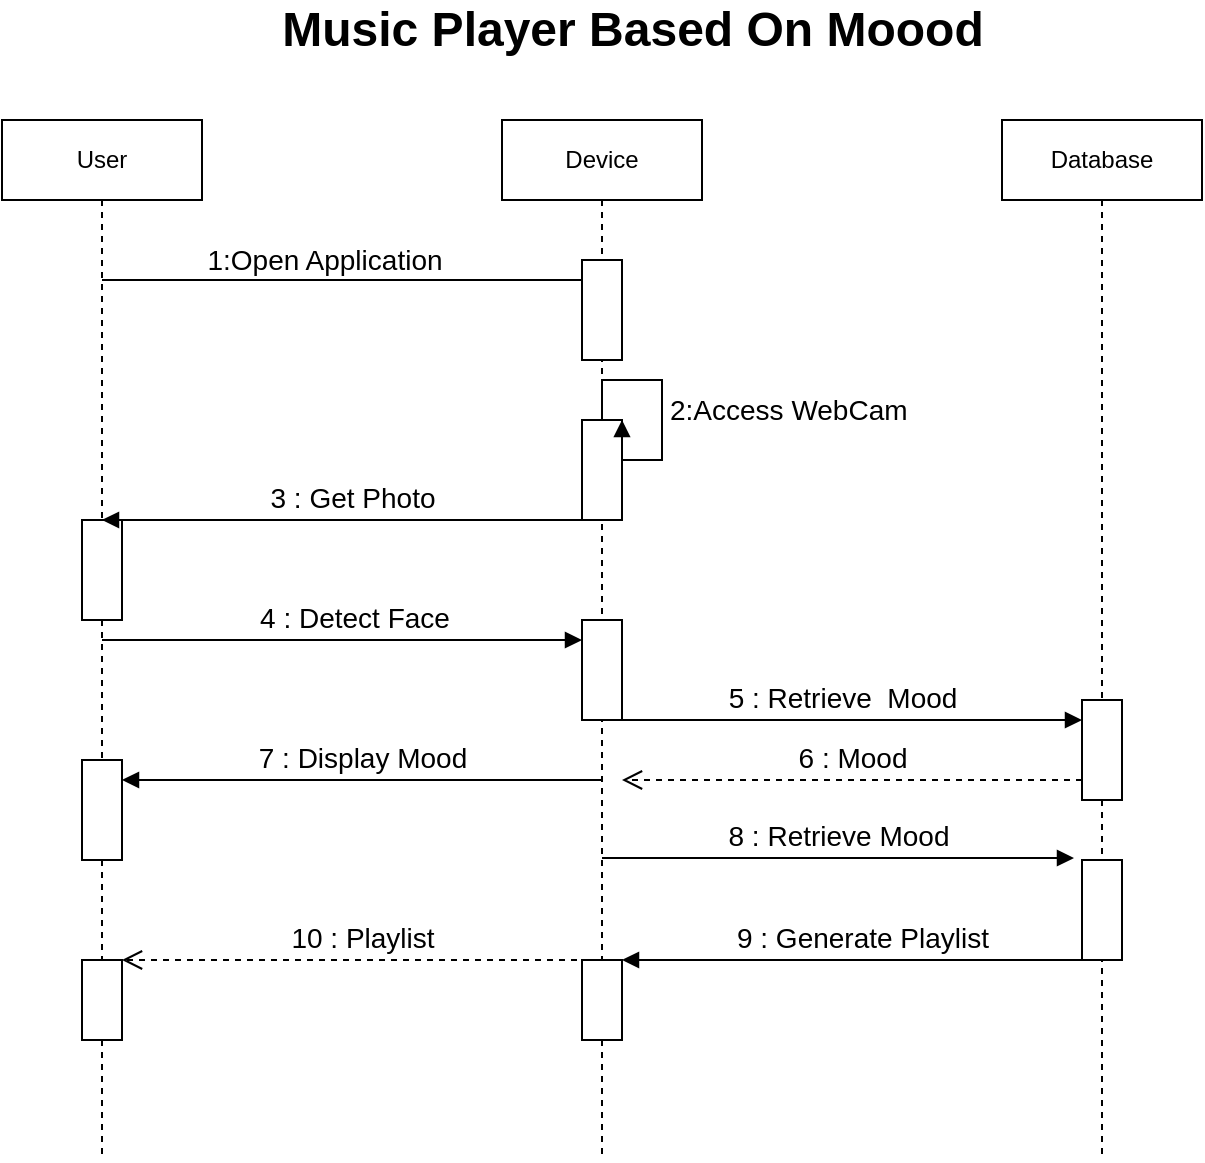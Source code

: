 <mxfile version="15.2.7" type="github">
  <diagram id="mHaFDvIf69IDbu5H4AM7" name="Page-1">
    <mxGraphModel dx="1102" dy="522" grid="1" gridSize="10" guides="1" tooltips="1" connect="1" arrows="1" fold="1" page="1" pageScale="1" pageWidth="850" pageHeight="1100" math="0" shadow="0">
      <root>
        <mxCell id="0" />
        <mxCell id="1" parent="0" />
        <mxCell id="Erq4Kn2jwzcBTeVYQUEs-11" value="" style="html=1;verticalAlign=bottom;labelBackgroundColor=none;endArrow=block;endFill=1;" parent="1" source="Erq4Kn2jwzcBTeVYQUEs-14" target="Erq4Kn2jwzcBTeVYQUEs-13" edge="1">
          <mxGeometry width="160" relative="1" as="geometry">
            <mxPoint x="150" y="160" as="sourcePoint" />
            <mxPoint x="390" y="170" as="targetPoint" />
            <Array as="points">
              <mxPoint x="370" y="160" />
            </Array>
          </mxGeometry>
        </mxCell>
        <mxCell id="Erq4Kn2jwzcBTeVYQUEs-15" value="&lt;font style=&quot;font-size: 14px&quot;&gt;1:Open Application&lt;/font&gt;" style="edgeLabel;html=1;align=center;verticalAlign=middle;resizable=0;points=[];" parent="Erq4Kn2jwzcBTeVYQUEs-11" vertex="1" connectable="0">
          <mxGeometry x="-0.276" y="1" relative="1" as="geometry">
            <mxPoint x="20" y="-9" as="offset" />
          </mxGeometry>
        </mxCell>
        <mxCell id="Erq4Kn2jwzcBTeVYQUEs-13" value="Device" style="shape=umlLifeline;perimeter=lifelinePerimeter;whiteSpace=wrap;html=1;container=1;collapsible=0;recursiveResize=0;outlineConnect=0;" parent="1" vertex="1">
          <mxGeometry x="340" y="80" width="100" height="520" as="geometry" />
        </mxCell>
        <mxCell id="Erq4Kn2jwzcBTeVYQUEs-16" value="" style="html=1;points=[];perimeter=orthogonalPerimeter;" parent="Erq4Kn2jwzcBTeVYQUEs-13" vertex="1">
          <mxGeometry x="40" y="70" width="20" height="50" as="geometry" />
        </mxCell>
        <mxCell id="Erq4Kn2jwzcBTeVYQUEs-20" value="" style="html=1;points=[];perimeter=orthogonalPerimeter;" parent="Erq4Kn2jwzcBTeVYQUEs-13" vertex="1">
          <mxGeometry x="40" y="150" width="20" height="50" as="geometry" />
        </mxCell>
        <mxCell id="Erq4Kn2jwzcBTeVYQUEs-21" value="&lt;font style=&quot;font-size: 14px&quot;&gt;2:Access WebCam&lt;/font&gt;" style="edgeStyle=orthogonalEdgeStyle;html=1;align=left;spacingLeft=2;endArrow=block;rounded=0;entryX=1;entryY=0;" parent="Erq4Kn2jwzcBTeVYQUEs-13" target="Erq4Kn2jwzcBTeVYQUEs-20" edge="1">
          <mxGeometry relative="1" as="geometry">
            <mxPoint x="50" y="150" as="sourcePoint" />
            <Array as="points">
              <mxPoint x="50" y="130" />
              <mxPoint x="80" y="130" />
              <mxPoint x="80" y="170" />
            </Array>
          </mxGeometry>
        </mxCell>
        <mxCell id="n5okUxdJcMYH6oFWwPSs-4" value="" style="html=1;points=[];perimeter=orthogonalPerimeter;" vertex="1" parent="Erq4Kn2jwzcBTeVYQUEs-13">
          <mxGeometry x="40" y="250" width="20" height="50" as="geometry" />
        </mxCell>
        <mxCell id="n5okUxdJcMYH6oFWwPSs-21" value="" style="html=1;points=[];perimeter=orthogonalPerimeter;" vertex="1" parent="Erq4Kn2jwzcBTeVYQUEs-13">
          <mxGeometry x="40" y="420" width="20" height="40" as="geometry" />
        </mxCell>
        <mxCell id="Erq4Kn2jwzcBTeVYQUEs-14" value="User" style="shape=umlLifeline;perimeter=lifelinePerimeter;whiteSpace=wrap;html=1;container=1;collapsible=0;recursiveResize=0;outlineConnect=0;" parent="1" vertex="1">
          <mxGeometry x="90" y="80" width="100" height="520" as="geometry" />
        </mxCell>
        <mxCell id="n5okUxdJcMYH6oFWwPSs-1" value="" style="html=1;points=[];perimeter=orthogonalPerimeter;" vertex="1" parent="Erq4Kn2jwzcBTeVYQUEs-14">
          <mxGeometry x="40" y="200" width="20" height="50" as="geometry" />
        </mxCell>
        <mxCell id="n5okUxdJcMYH6oFWwPSs-11" value="" style="html=1;points=[];perimeter=orthogonalPerimeter;" vertex="1" parent="Erq4Kn2jwzcBTeVYQUEs-14">
          <mxGeometry x="40" y="320" width="20" height="50" as="geometry" />
        </mxCell>
        <mxCell id="n5okUxdJcMYH6oFWwPSs-24" value="" style="html=1;points=[];perimeter=orthogonalPerimeter;" vertex="1" parent="Erq4Kn2jwzcBTeVYQUEs-14">
          <mxGeometry x="40" y="420" width="20" height="40" as="geometry" />
        </mxCell>
        <mxCell id="n5okUxdJcMYH6oFWwPSs-2" value="&lt;font style=&quot;font-size: 14px&quot;&gt;3 : Get Photo&lt;/font&gt;" style="html=1;verticalAlign=bottom;endArrow=block;" edge="1" parent="1" source="Erq4Kn2jwzcBTeVYQUEs-13" target="Erq4Kn2jwzcBTeVYQUEs-14">
          <mxGeometry width="80" relative="1" as="geometry">
            <mxPoint x="260" y="290" as="sourcePoint" />
            <mxPoint x="340" y="290" as="targetPoint" />
            <Array as="points">
              <mxPoint x="290" y="280" />
            </Array>
          </mxGeometry>
        </mxCell>
        <mxCell id="n5okUxdJcMYH6oFWwPSs-3" value="&lt;font style=&quot;font-size: 14px&quot;&gt;4 : Detect Face&lt;/font&gt;" style="html=1;verticalAlign=bottom;endArrow=block;" edge="1" parent="1" source="Erq4Kn2jwzcBTeVYQUEs-14">
          <mxGeometry x="0.044" width="80" relative="1" as="geometry">
            <mxPoint x="380" y="270" as="sourcePoint" />
            <mxPoint x="380" y="340" as="targetPoint" />
            <Array as="points">
              <mxPoint x="330" y="340" />
            </Array>
            <mxPoint as="offset" />
          </mxGeometry>
        </mxCell>
        <mxCell id="n5okUxdJcMYH6oFWwPSs-5" value="Database" style="shape=umlLifeline;perimeter=lifelinePerimeter;whiteSpace=wrap;html=1;container=1;collapsible=0;recursiveResize=0;outlineConnect=0;" vertex="1" parent="1">
          <mxGeometry x="590" y="80" width="100" height="520" as="geometry" />
        </mxCell>
        <mxCell id="n5okUxdJcMYH6oFWwPSs-7" value="" style="html=1;points=[];perimeter=orthogonalPerimeter;" vertex="1" parent="n5okUxdJcMYH6oFWwPSs-5">
          <mxGeometry x="40" y="290" width="20" height="50" as="geometry" />
        </mxCell>
        <mxCell id="n5okUxdJcMYH6oFWwPSs-12" value="" style="html=1;points=[];perimeter=orthogonalPerimeter;" vertex="1" parent="n5okUxdJcMYH6oFWwPSs-5">
          <mxGeometry x="40" y="370" width="20" height="50" as="geometry" />
        </mxCell>
        <mxCell id="n5okUxdJcMYH6oFWwPSs-6" value="&lt;font style=&quot;font-size: 14px&quot;&gt;5 : Retrieve&amp;nbsp; Mood&lt;/font&gt;" style="html=1;verticalAlign=bottom;endArrow=block;" edge="1" parent="1" source="Erq4Kn2jwzcBTeVYQUEs-13">
          <mxGeometry width="80" relative="1" as="geometry">
            <mxPoint x="380" y="260" as="sourcePoint" />
            <mxPoint x="630" y="380" as="targetPoint" />
            <Array as="points">
              <mxPoint x="550" y="380" />
            </Array>
          </mxGeometry>
        </mxCell>
        <mxCell id="n5okUxdJcMYH6oFWwPSs-8" value="&lt;font style=&quot;font-size: 14px&quot;&gt;6 : Mood&lt;/font&gt;" style="html=1;verticalAlign=bottom;endArrow=open;dashed=1;endSize=8;" edge="1" parent="1">
          <mxGeometry relative="1" as="geometry">
            <mxPoint x="630" y="410" as="sourcePoint" />
            <mxPoint x="400" y="410" as="targetPoint" />
            <Array as="points">
              <mxPoint x="560" y="410" />
              <mxPoint x="450" y="410" />
            </Array>
          </mxGeometry>
        </mxCell>
        <mxCell id="n5okUxdJcMYH6oFWwPSs-10" value="&lt;font style=&quot;font-size: 14px&quot;&gt;7 : Display Mood&lt;/font&gt;" style="html=1;verticalAlign=bottom;endArrow=block;" edge="1" parent="1" source="Erq4Kn2jwzcBTeVYQUEs-13">
          <mxGeometry width="80" relative="1" as="geometry">
            <mxPoint x="380" y="260" as="sourcePoint" />
            <mxPoint x="150" y="410" as="targetPoint" />
            <Array as="points">
              <mxPoint x="290" y="410" />
            </Array>
          </mxGeometry>
        </mxCell>
        <mxCell id="n5okUxdJcMYH6oFWwPSs-14" value="&lt;font style=&quot;font-size: 14px&quot;&gt;8 : Retrieve Mood&lt;/font&gt;" style="html=1;verticalAlign=bottom;endArrow=block;entryX=-0.2;entryY=-0.02;entryDx=0;entryDy=0;entryPerimeter=0;" edge="1" parent="1" source="Erq4Kn2jwzcBTeVYQUEs-13" target="n5okUxdJcMYH6oFWwPSs-12">
          <mxGeometry width="80" relative="1" as="geometry">
            <mxPoint x="380" y="550" as="sourcePoint" />
            <mxPoint x="460" y="550" as="targetPoint" />
          </mxGeometry>
        </mxCell>
        <mxCell id="n5okUxdJcMYH6oFWwPSs-22" value="&lt;span style=&quot;font-size: 14px&quot;&gt;9 :&amp;nbsp;Generate Playlist&lt;/span&gt;" style="html=1;verticalAlign=bottom;endArrow=block;" edge="1" parent="1" source="n5okUxdJcMYH6oFWwPSs-5">
          <mxGeometry width="80" relative="1" as="geometry">
            <mxPoint x="380" y="590" as="sourcePoint" />
            <mxPoint x="400" y="500" as="targetPoint" />
          </mxGeometry>
        </mxCell>
        <mxCell id="n5okUxdJcMYH6oFWwPSs-23" value="&lt;font style=&quot;font-size: 14px&quot;&gt;10 : Playlist&lt;/font&gt;" style="html=1;verticalAlign=bottom;endArrow=open;dashed=1;endSize=8;" edge="1" parent="1" source="Erq4Kn2jwzcBTeVYQUEs-13">
          <mxGeometry relative="1" as="geometry">
            <mxPoint x="380" y="490" as="sourcePoint" />
            <mxPoint x="150" y="500" as="targetPoint" />
            <Array as="points">
              <mxPoint x="340" y="500" />
            </Array>
          </mxGeometry>
        </mxCell>
        <mxCell id="n5okUxdJcMYH6oFWwPSs-25" value="Music Player Based On Moood" style="text;strokeColor=none;fillColor=none;html=1;fontSize=24;fontStyle=1;verticalAlign=middle;align=center;" vertex="1" parent="1">
          <mxGeometry x="200" y="20" width="410" height="30" as="geometry" />
        </mxCell>
      </root>
    </mxGraphModel>
  </diagram>
</mxfile>
